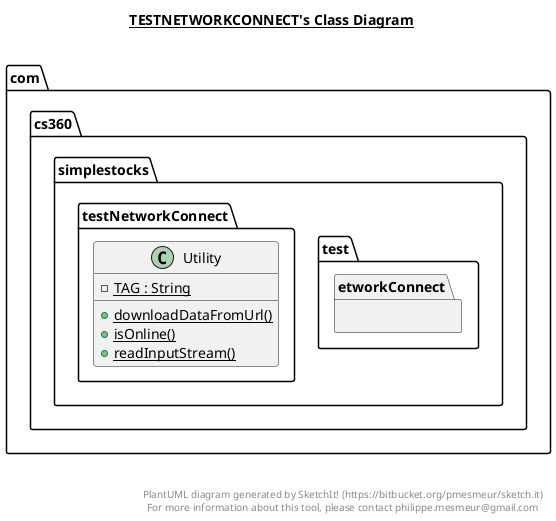 @startuml

title __TESTNETWORKCONNECT's Class Diagram__\n

  namespace com.cs360.simplestocks.test {
    namespace etworkConnect {
      class com.cs360.simplestocks.testNetworkConnect.Utility {
          {static} - TAG : String
          {static} + downloadDataFromUrl()
          {static} + isOnline()
          {static} + readInputStream()
      }
    }
  }
  



right footer


PlantUML diagram generated by SketchIt! (https://bitbucket.org/pmesmeur/sketch.it)
For more information about this tool, please contact philippe.mesmeur@gmail.com
endfooter

@enduml
